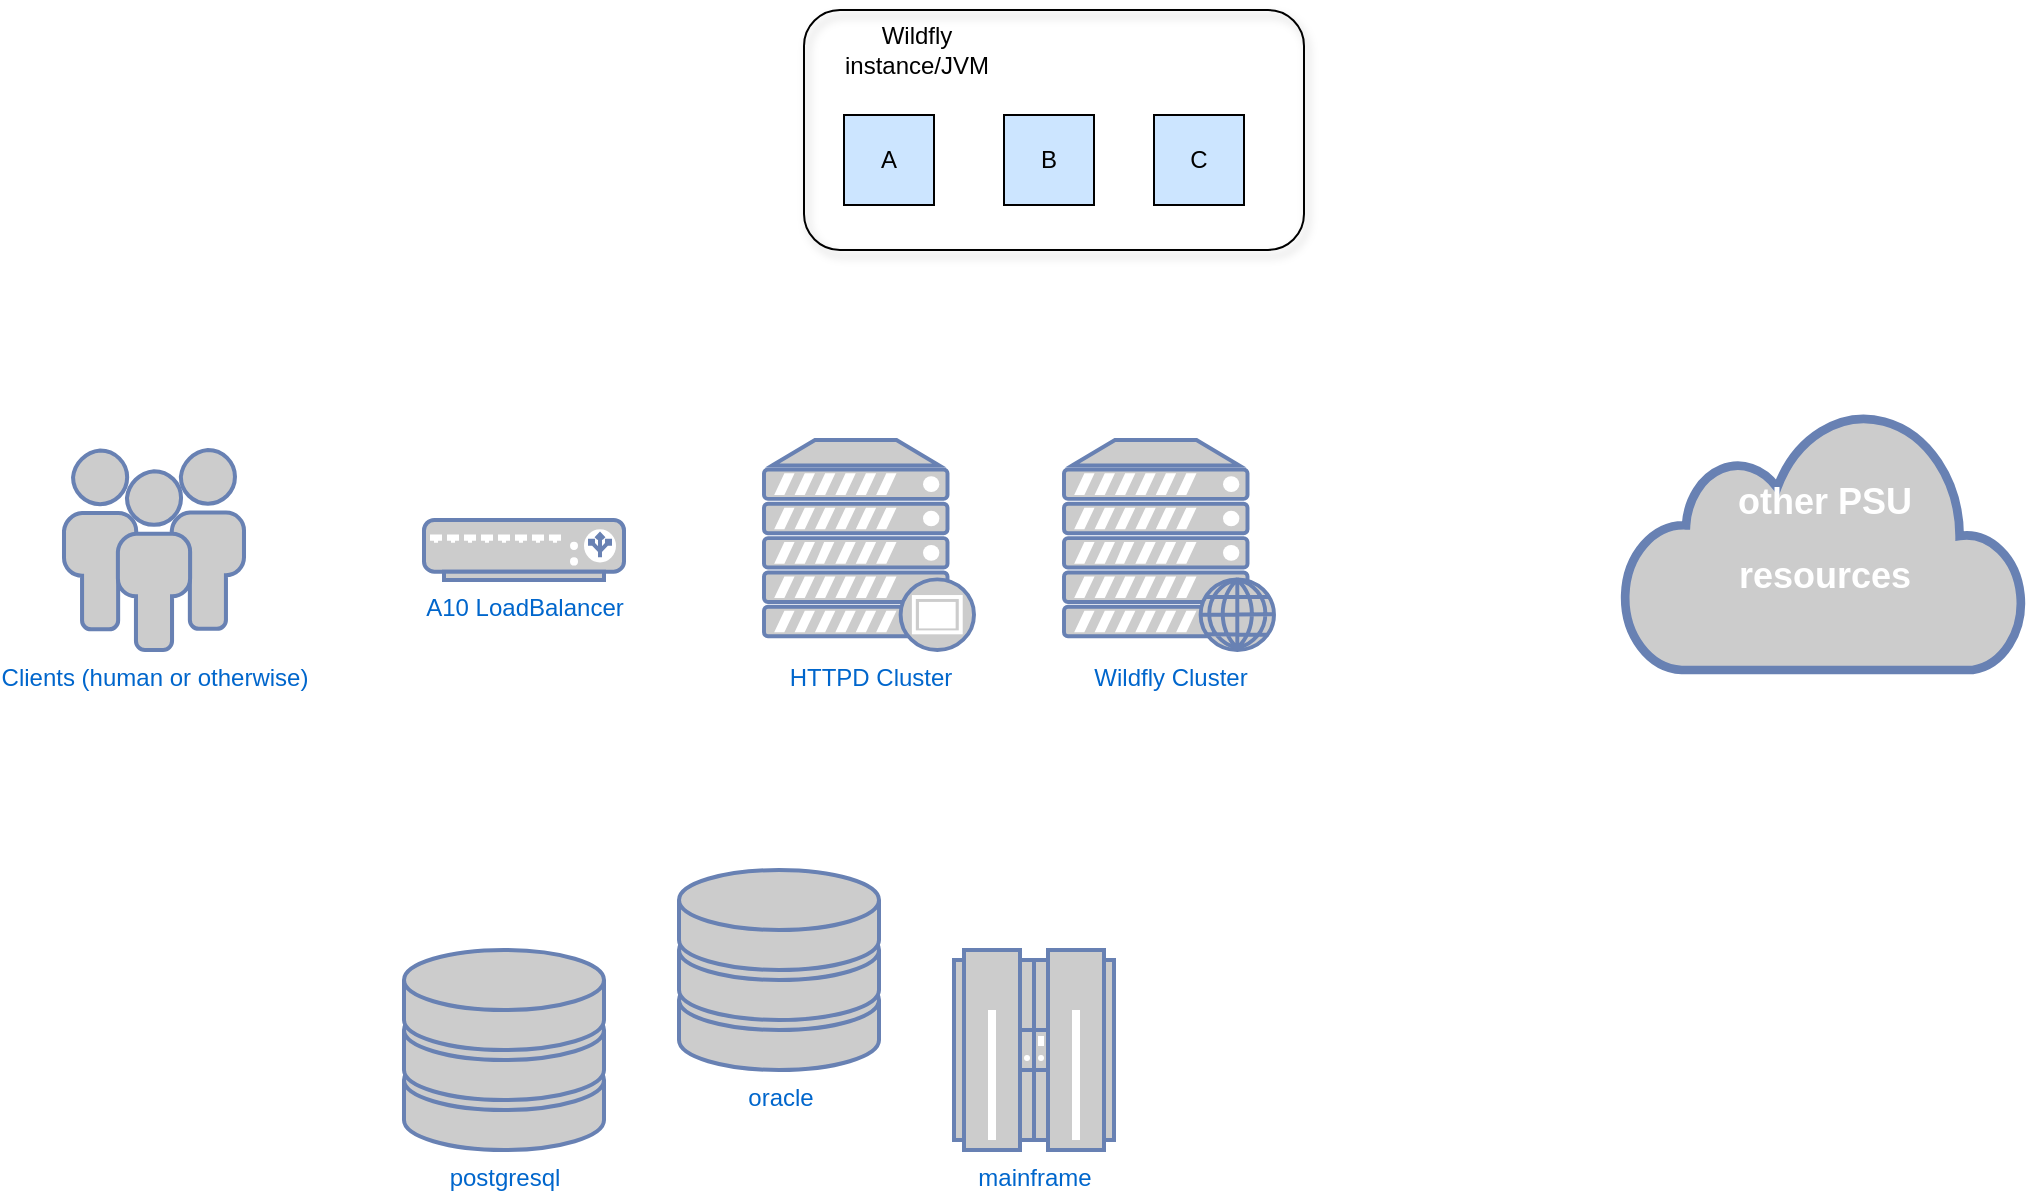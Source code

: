 <mxfile version="10.6.7" type="github"><diagram id="4JeICgyDTQAdmOD53Of8" name="Page-1"><mxGraphModel dx="1659" dy="969" grid="1" gridSize="10" guides="1" tooltips="1" connect="1" arrows="1" fold="1" page="1" pageScale="1" pageWidth="1100" pageHeight="850" math="0" shadow="0"><root><mxCell id="0"/><mxCell id="1" parent="0"/><mxCell id="XMhGtbpjUezIhQE0Jc4S-1" value="Clients (human or otherwise)" style="fontColor=#0066CC;verticalAlign=top;verticalLabelPosition=bottom;labelPosition=center;align=center;html=1;outlineConnect=0;fillColor=#CCCCCC;strokeColor=#6881B3;gradientColor=none;gradientDirection=north;strokeWidth=2;shape=mxgraph.networks.users;" parent="1" vertex="1"><mxGeometry x="90" y="280" width="90" height="100" as="geometry"/></mxCell><mxCell id="XMhGtbpjUezIhQE0Jc4S-2" value="&lt;div&gt;Wildfly Cluster&lt;/div&gt;" style="fontColor=#0066CC;verticalAlign=top;verticalLabelPosition=bottom;labelPosition=center;align=center;html=1;outlineConnect=0;fillColor=#CCCCCC;strokeColor=#6881B3;gradientColor=none;gradientDirection=north;strokeWidth=2;shape=mxgraph.networks.web_server;" parent="1" vertex="1"><mxGeometry x="590" y="275" width="105" height="105" as="geometry"/></mxCell><mxCell id="XMhGtbpjUezIhQE0Jc4S-3" value="&lt;div&gt;HTTPD Cluster&lt;/div&gt;" style="fontColor=#0066CC;verticalAlign=top;verticalLabelPosition=bottom;labelPosition=center;align=center;html=1;outlineConnect=0;fillColor=#CCCCCC;strokeColor=#6881B3;gradientColor=none;gradientDirection=north;strokeWidth=2;shape=mxgraph.networks.proxy_server;" parent="1" vertex="1"><mxGeometry x="440" y="275" width="105" height="105" as="geometry"/></mxCell><mxCell id="XMhGtbpjUezIhQE0Jc4S-4" value="A10 LoadBalancer" style="fontColor=#0066CC;verticalAlign=top;verticalLabelPosition=bottom;labelPosition=center;align=center;html=1;outlineConnect=0;fillColor=#CCCCCC;strokeColor=#6881B3;gradientColor=none;gradientDirection=north;strokeWidth=2;shape=mxgraph.networks.load_balancer;" parent="1" vertex="1"><mxGeometry x="270" y="315" width="100" height="30" as="geometry"/></mxCell><mxCell id="j8Kb2eOcAkNgNtQ1C6Nc-1" value="&lt;div&gt;postgresql&lt;/div&gt;" style="fontColor=#0066CC;verticalAlign=top;verticalLabelPosition=bottom;labelPosition=center;align=center;html=1;outlineConnect=0;fillColor=#CCCCCC;strokeColor=#6881B3;gradientColor=none;gradientDirection=north;strokeWidth=2;shape=mxgraph.networks.storage;" vertex="1" parent="1"><mxGeometry x="260" y="530" width="100" height="100" as="geometry"/></mxCell><mxCell id="j8Kb2eOcAkNgNtQ1C6Nc-2" value="&lt;div&gt;oracle&lt;/div&gt;" style="fontColor=#0066CC;verticalAlign=top;verticalLabelPosition=bottom;labelPosition=center;align=center;html=1;outlineConnect=0;fillColor=#CCCCCC;strokeColor=#6881B3;gradientColor=none;gradientDirection=north;strokeWidth=2;shape=mxgraph.networks.storage;" vertex="1" parent="1"><mxGeometry x="397.5" y="490" width="100" height="100" as="geometry"/></mxCell><mxCell id="j8Kb2eOcAkNgNtQ1C6Nc-3" value="mainframe" style="fontColor=#0066CC;verticalAlign=top;verticalLabelPosition=bottom;labelPosition=center;align=center;html=1;outlineConnect=0;fillColor=#CCCCCC;strokeColor=#6881B3;gradientColor=none;gradientDirection=north;strokeWidth=2;shape=mxgraph.networks.mainframe;" vertex="1" parent="1"><mxGeometry x="535" y="530" width="80" height="100" as="geometry"/></mxCell><mxCell id="j8Kb2eOcAkNgNtQ1C6Nc-4" value="&lt;div&gt;&lt;h2&gt;&lt;b&gt;other PSU&lt;/b&gt;&lt;/h2&gt;&lt;h2&gt;&lt;b&gt;resources&lt;/b&gt;&lt;/h2&gt;&lt;/div&gt;" style="html=1;outlineConnect=0;fillColor=#CCCCCC;strokeColor=#6881B3;gradientColor=none;gradientDirection=north;strokeWidth=2;shape=mxgraph.networks.cloud;fontColor=#ffffff;" vertex="1" parent="1"><mxGeometry x="870" y="260" width="200" height="130" as="geometry"/></mxCell><mxCell id="j8Kb2eOcAkNgNtQ1C6Nc-10" value="" style="group" vertex="1" connectable="0" parent="1"><mxGeometry x="460" y="60" width="250" height="120" as="geometry"/></mxCell><mxCell id="j8Kb2eOcAkNgNtQ1C6Nc-5" value="" style="rounded=1;whiteSpace=wrap;html=1;fillColor=none;shadow=1;" vertex="1" parent="j8Kb2eOcAkNgNtQ1C6Nc-10"><mxGeometry width="250" height="120" as="geometry"/></mxCell><mxCell id="j8Kb2eOcAkNgNtQ1C6Nc-6" value="A" style="rounded=0;whiteSpace=wrap;html=1;shadow=0;fillColor=#CCE5FF;" vertex="1" parent="j8Kb2eOcAkNgNtQ1C6Nc-10"><mxGeometry x="20" y="52.5" width="45" height="45" as="geometry"/></mxCell><mxCell id="j8Kb2eOcAkNgNtQ1C6Nc-7" value="B" style="rounded=0;whiteSpace=wrap;html=1;shadow=0;fillColor=#CCE5FF;" vertex="1" parent="j8Kb2eOcAkNgNtQ1C6Nc-10"><mxGeometry x="100" y="52.5" width="45" height="45" as="geometry"/></mxCell><mxCell id="j8Kb2eOcAkNgNtQ1C6Nc-8" value="C" style="rounded=0;whiteSpace=wrap;html=1;shadow=0;fillColor=#CCE5FF;" vertex="1" parent="j8Kb2eOcAkNgNtQ1C6Nc-10"><mxGeometry x="175" y="52.5" width="45" height="45" as="geometry"/></mxCell><mxCell id="j8Kb2eOcAkNgNtQ1C6Nc-9" value="Wildfly instance/JVM" style="text;html=1;strokeColor=none;fillColor=none;align=center;verticalAlign=middle;whiteSpace=wrap;rounded=0;shadow=0;" vertex="1" parent="j8Kb2eOcAkNgNtQ1C6Nc-10"><mxGeometry x="3" y="10" width="107" height="20" as="geometry"/></mxCell></root></mxGraphModel></diagram></mxfile>